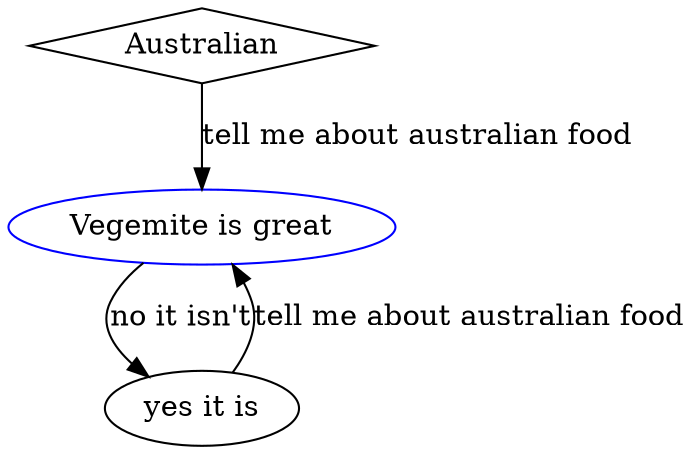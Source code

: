 digraph thread_5 {
rule_12[label="Vegemite is great",color=blue,URL="Index.html?perform=RuleSubView&sub_rule=12"];
enter [shape=box,label="Australian",URL="Index.html?perform=ClassSubView&sub_class=6",shape=diamond];
enter -> rule_12 [label="tell me about australian food"];
rule_12 -> rule_13 [label="no it isn't"];
rule_13[label="yes it is",color=black,URL="Index.html?perform=RuleSubView&sub_rule=13"];
enter [shape=box,label="Australian",URL="Index.html?perform=ClassSubView&sub_class=6",shape=diamond];
rule_13 -> rule_12 [label="tell me about australian food"];
}
